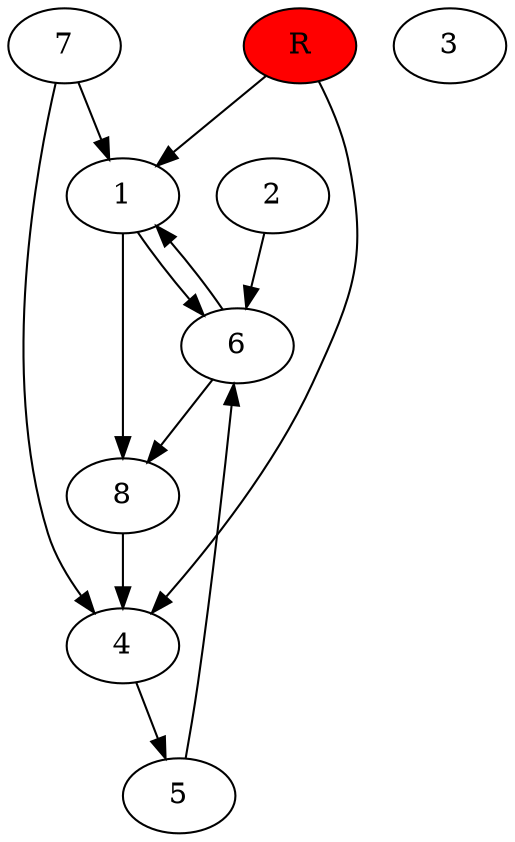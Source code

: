 digraph prb17980 {
	1
	2
	3
	4
	5
	6
	7
	8
	R [fillcolor="#ff0000" style=filled]
	1 -> 6
	1 -> 8
	2 -> 6
	4 -> 5
	5 -> 6
	6 -> 1
	6 -> 8
	7 -> 1
	7 -> 4
	8 -> 4
	R -> 1
	R -> 4
}
